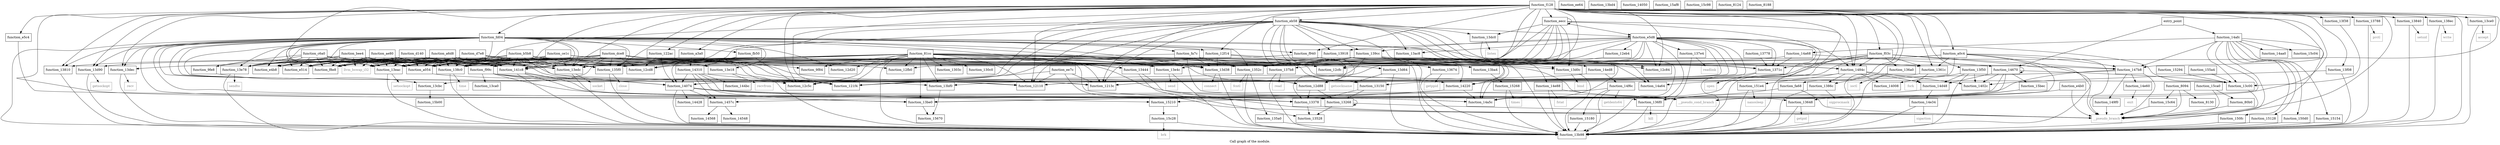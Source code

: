 digraph "Call graph of the module." {
  label="Call graph of the module.";
  node [shape=record];

  Node_function_13674 [label="{function_13674}"];
  Node_function_f8e8 [label="{function_f8e8}"];
  Node_function_f940 [label="{function_f940}"];
  Node_function_f99c [label="{function_f99c}"];
  Node_function_fa68 [label="{function_fa68}"];
  Node_function_fa7c [label="{function_fa7c}"];
  Node_function_fb50 [label="{function_fb50}"];
  Node_function_fd04 [label="{function_fd04}"];
  Node_function_12110 [label="{function_12110}"];
  Node_function_1213c [label="{function_1213c}"];
  Node_function_121f4 [label="{function_121f4}"];
  Node_function_122ac [label="{function_122ac}"];
  Node_function_12c5c [label="{function_12c5c}"];
  Node_function_12c84 [label="{function_12c84}"];
  Node_function_ce1c [label="{function_ce1c}"];
  Node_function_a6d8 [label="{function_a6d8}"];
  Node_function_d7e8 [label="{function_d7e8}"];
  Node_function_d140 [label="{function_d140}"];
  Node_function_a0c4 [label="{function_a0c4}"];
  Node_function_c6a0 [label="{function_c6a0}"];
  Node_function_9fe8 [label="{function_9fe8}"];
  Node_function_bee4 [label="{function_bee4}"];
  Node_function_a054 [label="{function_a054}"];
  Node_function_13648 [label="{function_13648}"];
  Node_function_a3a0 [label="{function_a3a0}"];
  Node_function_ae80 [label="{function_ae80}"];
  Node_function_e4b8 [label="{function_e4b8}"];
  Node_function_e514 [label="{function_e514}"];
  Node_function_e5c4 [label="{function_e5c4}"];
  Node_function_e5d8 [label="{function_e5d8}"];
  Node_function_eb58 [label="{function_eb58}"];
  Node_function_ee64 [label="{function_ee64}"];
  Node_function_ee7c [label="{function_ee7c}"];
  Node_function_eecc [label="{function_eecc}"];
  Node_function_f03c [label="{function_f03c}"];
  Node_function_f128 [label="{function_f128}"];
  Node_function_dce8 [label="{function_dce8}"];
  Node_function_e4b0 [label="{function_e4b0}"];
  Node_function_12cd8 [label="{function_12cd8}"];
  Node_function_12cfc [label="{function_12cfc}"];
  Node_function_12d20 [label="{function_12d20}"];
  Node_function_12d88 [label="{function_12d88}"];
  Node_function_12eb4 [label="{function_12eb4}"];
  Node_function_12f14 [label="{function_12f14}"];
  Node_function_12fb0 [label="{function_12fb0}"];
  Node_function_1303c [label="{function_1303c}"];
  Node_function_130c0 [label="{function_130c0}"];
  Node_function_13150 [label="{function_13150}"];
  Node_function_13268 [label="{function_13268}"];
  Node_function_13378 [label="{function_13378}"];
  Node_function_13444 [label="{function_13444}"];
  Node_function_13528 [label="{function_13528}"];
  Node_function_1352c [label="{function_1352c}"];
  Node_function_135a0 [label="{function_135a0}"];
  Node_function_135f0 [label="{function_135f0}"];
  Node_function_1361c [label="{function_1361c}"];
  Node_function_14ed8 [label="{function_14ed8}"];
  Node_function_136a0 [label="{function_136a0}"];
  Node_function_136f0 [label="{function_136f0}"];
  Node_function_1371c [label="{function_1371c}"];
  Node_function_13778 [label="{function_13778}"];
  Node_function_13788 [label="{function_13788}"];
  Node_function_137b8 [label="{function_137b8}"];
  Node_function_137e4 [label="{function_137e4}"];
  Node_function_13810 [label="{function_13810}"];
  Node_function_13840 [label="{function_13840}"];
  Node_function_1386c [label="{function_1386c}"];
  Node_function_138c0 [label="{function_138c0}"];
  Node_function_138ec [label="{function_138ec}"];
  Node_function_13918 [label="{function_13918}"];
  Node_function_139cc [label="{function_139cc}"];
  Node_function_13ac8 [label="{function_13ac8}"];
  Node_function_13b98 [label="{function_13b98}"];
  Node_function_13ba4 [label="{function_13ba4}"];
  Node_function_13bd4 [label="{function_13bd4}"];
  Node_function_13be0 [label="{function_13be0}"];
  Node_function_13bf0 [label="{function_13bf0}"];
  Node_function_13c00 [label="{function_13c00}"];
  Node_function_13ca0 [label="{function_13ca0}"];
  Node_function_13cbc [label="{function_13cbc}"];
  Node_function_13ce0 [label="{function_13ce0}"];
  Node_function_13d0c [label="{function_13d0c}"];
  Node_function_13d38 [label="{function_13d38}"];
  Node_function_13d64 [label="{function_13d64}"];
  Node_function_13d90 [label="{function_13d90}"];
  Node_function_13dc0 [label="{function_13dc0}"];
  Node_function_13dec [label="{function_13dec}"];
  Node_function_13e18 [label="{function_13e18}"];
  Node_function_13e4c [label="{function_13e4c}"];
  Node_function_13e78 [label="{function_13e78}"];
  Node_function_13eac [label="{function_13eac}"];
  Node_function_13edc [label="{function_13edc}"];
  Node_function_13f08 [label="{function_13f08}"];
  Node_function_13f38 [label="{function_13f38}"];
  Node_function_13f50 [label="{function_13f50}"];
  Node_function_14008 [label="{function_14008}"];
  Node_function_1402c [label="{function_1402c}"];
  Node_function_14050 [label="{function_14050}"];
  Node_function_14074 [label="{function_14074}"];
  Node_function_141c8 [label="{function_141c8}"];
  Node_function_14220 [label="{function_14220}"];
  Node_function_14310 [label="{function_14310}"];
  Node_function_14428 [label="{function_14428}"];
  Node_function_144bc [label="{function_144bc}"];
  Node_function_14548 [label="{function_14548}"];
  Node_function_14568 [label="{function_14568}"];
  Node_function_1457c [label="{function_1457c}"];
  Node_function_14670 [label="{function_14670}"];
  Node_function_147b8 [label="{function_147b8}"];
  Node_function_1484c [label="{function_1484c}"];
  Node_function_149f0 [label="{function_149f0}"];
  Node_function_14a5c [label="{function_14a5c}"];
  Node_function_14e88 [label="{function_14e88}"];
  Node_function_14a64 [label="{function_14a64}"];
  Node_function_14a68 [label="{function_14a68}"];
  Node_function_14aa0 [label="{function_14aa0}"];
  Node_function_14afc [label="{function_14afc}"];
  Node_function_14d48 [label="{function_14d48}"];
  Node_function_14e34 [label="{function_14e34}"];
  Node_function_14e60 [label="{function_14e60}"];
  Node_function_14f6c [label="{function_14f6c}"];
  Node_function_150d0 [label="{function_150d0}"];
  Node_function_150fc [label="{function_150fc}"];
  Node_function_15128 [label="{function_15128}"];
  Node_function_15154 [label="{function_15154}"];
  Node_function_15180 [label="{function_15180}"];
  Node_function_151e4 [label="{function_151e4}"];
  Node_function_15210 [label="{function_15210}"];
  Node_function_15268 [label="{function_15268}"];
  Node_function_15294 [label="{function_15294}"];
  Node_function_155a4 [label="{function_155a4}"];
  Node_function_15670 [label="{function_15670}"];
  Node_function_15af8 [label="{function_15af8}"];
  Node_function_15b00 [label="{function_15b00}"];
  Node_function_15bec [label="{function_15bec}"];
  Node_function_15c04 [label="{function_15c04}"];
  Node_function_15c28 [label="{function_15c28}"];
  Node_function_15c64 [label="{function_15c64}"];
  Node_function_15c98 [label="{function_15c98}"];
  Node_function_15ca0 [label="{function_15ca0}"];
  Node_fcntl [color="gray50", fontcolor="gray50", label="{fcntl}"];
  Node_close [color="gray50", fontcolor="gray50", label="{close}"];
  Node_fork [color="gray50", fontcolor="gray50", label="{fork}"];
  Node_getpid [color="gray50", fontcolor="gray50", label="{getpid}"];
  Node_getppid [color="gray50", fontcolor="gray50", label="{getppid}"];
  Node_ioctl [color="gray50", fontcolor="gray50", label="{ioctl}"];
  Node_kill [color="gray50", fontcolor="gray50", label="{kill}"];
  Node_open [color="gray50", fontcolor="gray50", label="{open}"];
  Node_prctl [color="gray50", fontcolor="gray50", label="{prctl}"];
  Node_read [color="gray50", fontcolor="gray50", label="{read}"];
  Node_readlink [color="gray50", fontcolor="gray50", label="{readlink}"];
  Node_setsid [color="gray50", fontcolor="gray50", label="{setsid}"];
  Node_sigprocmask [color="gray50", fontcolor="gray50", label="{sigprocmask}"];
  Node_time [color="gray50", fontcolor="gray50", label="{time}"];
  Node_write [color="gray50", fontcolor="gray50", label="{write}"];
  Node_accept [color="gray50", fontcolor="gray50", label="{accept}"];
  Node_bind [color="gray50", fontcolor="gray50", label="{bind}"];
  Node_connect [color="gray50", fontcolor="gray50", label="{connect}"];
  Node_getsockname [color="gray50", fontcolor="gray50", label="{getsockname}"];
  Node_getsockopt [color="gray50", fontcolor="gray50", label="{getsockopt}"];
  Node_listen [color="gray50", fontcolor="gray50", label="{listen}"];
  Node_recv [color="gray50", fontcolor="gray50", label="{recv}"];
  Node_recvfrom [color="gray50", fontcolor="gray50", label="{recvfrom}"];
  Node_send [color="gray50", fontcolor="gray50", label="{send}"];
  Node_sendto [color="gray50", fontcolor="gray50", label="{sendto}"];
  Node_setsockopt [color="gray50", fontcolor="gray50", label="{setsockopt}"];
  Node_socket [color="gray50", fontcolor="gray50", label="{socket}"];
  Node_sigaction [color="gray50", fontcolor="gray50", label="{sigaction}"];
  Node_exit [color="gray50", fontcolor="gray50", label="{exit}"];
  Node_fstat [color="gray50", fontcolor="gray50", label="{fstat}"];
  Node_getdents64 [color="gray50", fontcolor="gray50", label="{getdents64}"];
  Node_nanosleep [color="gray50", fontcolor="gray50", label="{nanosleep}"];
  Node_times [color="gray50", fontcolor="gray50", label="{times}"];
  Node_brk [color="gray50", fontcolor="gray50", label="{brk}"];
  Node_llvm_bswap_i32 [color="gray50", fontcolor="gray50", label="{llvm_bswap_i32}"];
  Node_function_b5b8 [label="{function_b5b8}"];
  Node___pseudo_branch [color="gray50", fontcolor="gray50", label="{__pseudo_branch}"];
  Node___pseudo_cond_branch [color="gray50", fontcolor="gray50", label="{__pseudo_cond_branch}"];
  Node_function_8094 [label="{function_8094}"];
  Node_function_80b0 [label="{function_80b0}"];
  Node_function_8124 [label="{function_8124}"];
  Node_function_8130 [label="{function_8130}"];
  Node_function_8188 [label="{function_8188}"];
  Node_entry_point [label="{entry_point}"];
  Node_function_81cc [label="{function_81cc}"];
  Node_function_9f84 [label="{function_9f84}"];
  Node_function_13674 -> Node_function_13b98;
  Node_function_13674 -> Node_getppid;
  Node_function_f940 -> Node_function_13674;
  Node_function_f940 -> Node_function_13648;
  Node_function_f940 -> Node_function_138c0;
  Node_function_f940 -> Node_function_13ba4;
  Node_function_f99c -> Node_function_12110;
  Node_function_f99c -> Node_function_1213c;
  Node_function_f99c -> Node_function_121f4;
  Node_function_f99c -> Node_function_12c5c;
  Node_function_f99c -> Node_function_13378;
  Node_function_f99c -> Node_function_13ca0;
  Node_function_fa68 -> Node_function_136f0;
  Node_function_fa68 -> Node___pseudo_branch;
  Node_function_fa7c -> Node_function_12cfc;
  Node_function_fa7c -> Node_function_1352c;
  Node_function_fa7c -> Node_function_13d38;
  Node_function_fa7c -> Node_function_13edc;
  Node_function_fa7c -> Node___pseudo_cond_branch;
  Node_function_fb50 -> Node_function_12c5c;
  Node_function_fb50 -> Node_function_12cd8;
  Node_function_fb50 -> Node_function_14074;
  Node_function_fb50 -> Node_function_14310;
  Node_function_fd04 -> Node_function_f8e8;
  Node_function_fd04 -> Node_function_f940;
  Node_function_fd04 -> Node_function_fa7c;
  Node_function_fd04 -> Node_function_fb50;
  Node_function_fd04 -> Node_function_12110;
  Node_function_fd04 -> Node_function_1213c;
  Node_function_fd04 -> Node_function_121f4;
  Node_function_fd04 -> Node_function_e4b8;
  Node_function_fd04 -> Node_function_e514;
  Node_function_fd04 -> Node_function_12d20;
  Node_function_fd04 -> Node_function_12f14;
  Node_function_fd04 -> Node_function_13378;
  Node_function_fd04 -> Node_function_13444;
  Node_function_fd04 -> Node_function_1352c;
  Node_function_fd04 -> Node_function_135f0;
  Node_function_fd04 -> Node_function_1361c;
  Node_function_fd04 -> Node_function_13810;
  Node_function_fd04 -> Node_function_138c0;
  Node_function_fd04 -> Node_function_13b98;
  Node_function_fd04 -> Node_function_13be0;
  Node_function_fd04 -> Node_function_13bf0;
  Node_function_fd04 -> Node_function_13d38;
  Node_function_fd04 -> Node_function_13d90;
  Node_function_fd04 -> Node_function_13dec;
  Node_function_fd04 -> Node_function_13e18;
  Node_function_fd04 -> Node_function_13e4c;
  Node_function_fd04 -> Node_function_13e78;
  Node_function_fd04 -> Node_function_13eac;
  Node_function_fd04 -> Node_function_13edc;
  Node_function_fd04 -> Node_function_141c8;
  Node_function_fd04 -> Node_function_147b8;
  Node_function_fd04 -> Node_llvm_bswap_i32;
  Node_function_122ac -> Node_function_12cd8;
  Node_function_122ac -> Node_function_14074;
  Node_function_ce1c -> Node_function_f8e8;
  Node_function_ce1c -> Node_function_f99c;
  Node_function_ce1c -> Node_function_a054;
  Node_function_ce1c -> Node_function_138c0;
  Node_function_ce1c -> Node_function_13d0c;
  Node_function_ce1c -> Node_function_13d38;
  Node_function_ce1c -> Node_function_13e4c;
  Node_function_ce1c -> Node_function_13edc;
  Node_function_ce1c -> Node_function_141c8;
  Node_function_ce1c -> Node_llvm_bswap_i32;
  Node_function_a6d8 -> Node_function_f8e8;
  Node_function_a6d8 -> Node_function_f99c;
  Node_function_a6d8 -> Node_function_a054;
  Node_function_a6d8 -> Node_function_e4b8;
  Node_function_a6d8 -> Node_function_e514;
  Node_function_a6d8 -> Node_function_12cd8;
  Node_function_a6d8 -> Node_function_135f0;
  Node_function_a6d8 -> Node_function_138c0;
  Node_function_a6d8 -> Node_function_13e78;
  Node_function_a6d8 -> Node_function_13eac;
  Node_function_a6d8 -> Node_function_13edc;
  Node_function_a6d8 -> Node_function_141c8;
  Node_function_a6d8 -> Node_llvm_bswap_i32;
  Node_function_d7e8 -> Node_function_f8e8;
  Node_function_d7e8 -> Node_function_12110;
  Node_function_d7e8 -> Node_function_121f4;
  Node_function_d7e8 -> Node_function_a054;
  Node_function_d7e8 -> Node_function_e4b8;
  Node_function_d7e8 -> Node_function_e514;
  Node_function_d7e8 -> Node_function_12cd8;
  Node_function_d7e8 -> Node_function_135f0;
  Node_function_d7e8 -> Node_function_138c0;
  Node_function_d7e8 -> Node_function_13e78;
  Node_function_d7e8 -> Node_function_13eac;
  Node_function_d7e8 -> Node_function_13edc;
  Node_function_d7e8 -> Node_function_141c8;
  Node_function_d7e8 -> Node_llvm_bswap_i32;
  Node_function_d140 -> Node_function_f8e8;
  Node_function_d140 -> Node_function_f99c;
  Node_function_d140 -> Node_function_a054;
  Node_function_d140 -> Node_function_e4b8;
  Node_function_d140 -> Node_function_e514;
  Node_function_d140 -> Node_function_135f0;
  Node_function_d140 -> Node_function_138c0;
  Node_function_d140 -> Node_function_13e78;
  Node_function_d140 -> Node_function_13eac;
  Node_function_d140 -> Node_function_13edc;
  Node_function_d140 -> Node_function_141c8;
  Node_function_d140 -> Node_llvm_bswap_i32;
  Node_function_a0c4 -> Node_function_12cd8;
  Node_function_a0c4 -> Node_function_1361c;
  Node_function_a0c4 -> Node_function_13b98;
  Node_function_a0c4 -> Node_function_141c8;
  Node_function_a0c4 -> Node_function_14220;
  Node_function_a0c4 -> Node_function_147b8;
  Node_function_a0c4 -> Node___pseudo_branch;
  Node_function_a0c4 -> Node___pseudo_cond_branch;
  Node_function_c6a0 -> Node_function_f8e8;
  Node_function_c6a0 -> Node_function_9fe8;
  Node_function_c6a0 -> Node_function_a054;
  Node_function_c6a0 -> Node_function_e4b8;
  Node_function_c6a0 -> Node_function_e514;
  Node_function_c6a0 -> Node_function_135f0;
  Node_function_c6a0 -> Node_function_138c0;
  Node_function_c6a0 -> Node_function_13e78;
  Node_function_c6a0 -> Node_function_13eac;
  Node_function_c6a0 -> Node_function_13edc;
  Node_function_c6a0 -> Node_function_141c8;
  Node_function_c6a0 -> Node_llvm_bswap_i32;
  Node_function_9fe8 -> Node_function_13cbc;
  Node_function_bee4 -> Node_function_f8e8;
  Node_function_bee4 -> Node_function_f99c;
  Node_function_bee4 -> Node_function_9fe8;
  Node_function_bee4 -> Node_function_a054;
  Node_function_bee4 -> Node_function_e4b8;
  Node_function_bee4 -> Node_function_e514;
  Node_function_bee4 -> Node_function_135f0;
  Node_function_bee4 -> Node_function_138c0;
  Node_function_bee4 -> Node_function_13e78;
  Node_function_bee4 -> Node_function_13eac;
  Node_function_bee4 -> Node_function_13edc;
  Node_function_bee4 -> Node_function_141c8;
  Node_function_bee4 -> Node_llvm_bswap_i32;
  Node_function_a054 -> Node_function_12d88;
  Node_function_13648 -> Node_function_13b98;
  Node_function_13648 -> Node_getpid;
  Node_function_a3a0 -> Node_function_141c8;
  Node_function_a3a0 -> Node_function_14310;
  Node_function_ae80 -> Node_function_f8e8;
  Node_function_ae80 -> Node_function_f99c;
  Node_function_ae80 -> Node_function_a054;
  Node_function_ae80 -> Node_function_e4b8;
  Node_function_ae80 -> Node_function_e514;
  Node_function_ae80 -> Node_function_135f0;
  Node_function_ae80 -> Node_function_138c0;
  Node_function_ae80 -> Node_function_13e78;
  Node_function_ae80 -> Node_function_13eac;
  Node_function_ae80 -> Node_function_13edc;
  Node_function_ae80 -> Node_function_141c8;
  Node_function_ae80 -> Node_llvm_bswap_i32;
  Node_function_e5c4 -> Node_function_136f0;
  Node_function_e5d8 -> Node_function_12110;
  Node_function_e5d8 -> Node_function_1213c;
  Node_function_e5d8 -> Node_function_121f4;
  Node_function_e5d8 -> Node_function_12c5c;
  Node_function_e5d8 -> Node_function_12c84;
  Node_function_e5d8 -> Node_function_12cfc;
  Node_function_e5d8 -> Node_function_12d88;
  Node_function_e5d8 -> Node_function_12eb4;
  Node_function_e5d8 -> Node_function_12fb0;
  Node_function_e5d8 -> Node_function_13150;
  Node_function_e5d8 -> Node_function_135f0;
  Node_function_e5d8 -> Node_function_136f0;
  Node_function_e5d8 -> Node_function_1371c;
  Node_function_e5d8 -> Node_function_137e4;
  Node_function_e5d8 -> Node_function_13918;
  Node_function_e5d8 -> Node_function_139cc;
  Node_function_e5d8 -> Node_function_13ac8;
  Node_function_e5d8 -> Node_function_13c00;
  Node_function_e5d8 -> Node_function_1484c;
  Node_function_eb58 -> Node_function_12110;
  Node_function_eb58 -> Node_function_1213c;
  Node_function_eb58 -> Node_function_121f4;
  Node_function_eb58 -> Node_function_12c5c;
  Node_function_eb58 -> Node_function_12c84;
  Node_function_eb58 -> Node_function_e5d8;
  Node_function_eb58 -> Node_function_12cfc;
  Node_function_eb58 -> Node_function_12d88;
  Node_function_eb58 -> Node_function_13378;
  Node_function_eb58 -> Node_function_135f0;
  Node_function_eb58 -> Node_function_1361c;
  Node_function_eb58 -> Node_function_1371c;
  Node_function_eb58 -> Node_function_137b8;
  Node_function_eb58 -> Node_function_138c0;
  Node_function_eb58 -> Node_function_13918;
  Node_function_eb58 -> Node_function_139cc;
  Node_function_eb58 -> Node_function_13ac8;
  Node_function_eb58 -> Node_function_13d0c;
  Node_function_eb58 -> Node_function_13dc0;
  Node_function_eb58 -> Node_function_13edc;
  Node_function_eb58 -> Node_function_14074;
  Node_function_eb58 -> Node_function_1484c;
  Node_function_ee7c -> Node_function_12110;
  Node_function_ee7c -> Node_function_1213c;
  Node_function_ee7c -> Node_function_121f4;
  Node_function_ee7c -> Node___pseudo_branch;
  Node_function_eecc -> Node_function_e5d8;
  Node_function_eecc -> Node_function_eecc;
  Node_function_eecc -> Node_function_1352c;
  Node_function_eecc -> Node_function_135f0;
  Node_function_eecc -> Node_function_13b98;
  Node_function_eecc -> Node_function_13d0c;
  Node_function_eecc -> Node_function_13d38;
  Node_function_eecc -> Node_function_13dc0;
  Node_function_eecc -> Node_function_13eac;
  Node_function_eecc -> Node_function_13edc;
  Node_function_eecc -> Node_function_1484c;
  Node_function_f03c -> Node_function_12110;
  Node_function_f03c -> Node_function_1213c;
  Node_function_f03c -> Node_function_121f4;
  Node_function_f03c -> Node_function_1361c;
  Node_function_f03c -> Node_function_136a0;
  Node_function_f03c -> Node_function_1371c;
  Node_function_f03c -> Node_function_147b8;
  Node_function_f03c -> Node_function_1484c;
  Node_function_f03c -> Node___pseudo_branch;
  Node_function_f128 -> Node_function_f8e8;
  Node_function_f128 -> Node_function_f940;
  Node_function_f128 -> Node_function_f99c;
  Node_function_f128 -> Node_function_fa68;
  Node_function_f128 -> Node_function_fd04;
  Node_function_f128 -> Node_function_12110;
  Node_function_f128 -> Node_function_1213c;
  Node_function_f128 -> Node_function_121f4;
  Node_function_f128 -> Node_function_122ac;
  Node_function_f128 -> Node_function_12c5c;
  Node_function_f128 -> Node_function_12c84;
  Node_function_f128 -> Node_function_a0c4;
  Node_function_f128 -> Node_function_a3a0;
  Node_function_f128 -> Node_function_e5c4;
  Node_function_f128 -> Node_function_eb58;
  Node_function_f128 -> Node_function_eecc;
  Node_function_f128 -> Node_function_f03c;
  Node_function_f128 -> Node_function_12cfc;
  Node_function_f128 -> Node_function_12f14;
  Node_function_f128 -> Node_function_13378;
  Node_function_f128 -> Node_function_13444;
  Node_function_f128 -> Node_function_1352c;
  Node_function_f128 -> Node_function_135f0;
  Node_function_f128 -> Node_function_1361c;
  Node_function_f128 -> Node_function_136f0;
  Node_function_f128 -> Node_function_13788;
  Node_function_f128 -> Node_function_13810;
  Node_function_f128 -> Node_function_13840;
  Node_function_f128 -> Node_function_1386c;
  Node_function_f128 -> Node_function_138ec;
  Node_function_f128 -> Node_function_13b98;
  Node_function_f128 -> Node_function_13ce0;
  Node_function_f128 -> Node_function_13d38;
  Node_function_f128 -> Node_function_13d90;
  Node_function_f128 -> Node_function_13dec;
  Node_function_f128 -> Node_function_13e4c;
  Node_function_f128 -> Node_function_13edc;
  Node_function_f128 -> Node_function_13f08;
  Node_function_f128 -> Node_function_13f38;
  Node_function_f128 -> Node_function_13f50;
  Node_function_f128 -> Node_function_147b8;
  Node_function_f128 -> Node_function_1484c;
  Node_function_f128 -> Node___pseudo_branch;
  Node_function_f128 -> Node___pseudo_cond_branch;
  Node_function_dce8 -> Node_function_f8e8;
  Node_function_dce8 -> Node_function_f99c;
  Node_function_dce8 -> Node_function_12110;
  Node_function_dce8 -> Node_function_1213c;
  Node_function_dce8 -> Node_function_121f4;
  Node_function_dce8 -> Node_function_12c5c;
  Node_function_dce8 -> Node_function_a054;
  Node_function_dce8 -> Node_function_e4b8;
  Node_function_dce8 -> Node_function_e514;
  Node_function_dce8 -> Node_function_12cd8;
  Node_function_dce8 -> Node_function_12fb0;
  Node_function_dce8 -> Node_function_135f0;
  Node_function_dce8 -> Node_function_1371c;
  Node_function_dce8 -> Node_function_137b8;
  Node_function_dce8 -> Node_function_138c0;
  Node_function_dce8 -> Node_function_13cbc;
  Node_function_dce8 -> Node_function_13e78;
  Node_function_dce8 -> Node_function_13eac;
  Node_function_dce8 -> Node_function_13edc;
  Node_function_dce8 -> Node_function_141c8;
  Node_function_dce8 -> Node_function_9f84;
  Node_function_e4b0 -> Node___pseudo_branch;
  Node_function_e4b0 -> Node___pseudo_cond_branch;
  Node_function_12d88 -> Node_function_13268;
  Node_function_12d88 -> Node_function_13378;
  Node_function_12eb4 -> Node_function_137b8;
  Node_function_12f14 -> Node_function_135f0;
  Node_function_12f14 -> Node_function_13b98;
  Node_function_12f14 -> Node_function_13d38;
  Node_function_12f14 -> Node_function_13d64;
  Node_function_12f14 -> Node_function_13edc;
  Node_function_13150 -> Node_function_13268;
  Node_function_13150 -> Node_function_13378;
  Node_function_13268 -> Node_function_13268;
  Node_function_13268 -> Node_function_13528;
  Node_function_13268 -> Node___pseudo_branch;
  Node_function_13378 -> Node_function_13528;
  Node_function_13378 -> Node___pseudo_branch;
  Node_function_13444 -> Node_function_13528;
  Node_function_13444 -> Node___pseudo_branch;
  Node_function_1352c -> Node_function_135a0;
  Node_function_1352c -> Node_function_13b98;
  Node_function_1352c -> Node_fcntl;
  Node_function_135a0 -> Node_function_13b98;
  Node_function_135f0 -> Node_function_13b98;
  Node_function_135f0 -> Node_close;
  Node_function_1361c -> Node_function_13b98;
  Node_function_1361c -> Node_fork;
  Node_function_14ed8 -> Node_function_13bf0;
  Node_function_14ed8 -> Node_function_14f6c;
  Node_function_136a0 -> Node_function_13b98;
  Node_function_136a0 -> Node_ioctl;
  Node_function_136f0 -> Node_function_13b98;
  Node_function_136f0 -> Node_kill;
  Node_function_1371c -> Node_function_13b98;
  Node_function_1371c -> Node_open;
  Node_function_13778 -> Node_function_1371c;
  Node_function_13788 -> Node_function_13b98;
  Node_function_13788 -> Node_prctl;
  Node_function_137b8 -> Node_function_13b98;
  Node_function_137b8 -> Node_read;
  Node_function_137e4 -> Node_function_13b98;
  Node_function_137e4 -> Node_readlink;
  Node_function_13810 -> Node_function_13b98;
  Node_function_13840 -> Node_function_13b98;
  Node_function_13840 -> Node_setsid;
  Node_function_1386c -> Node_function_13b98;
  Node_function_1386c -> Node_sigprocmask;
  Node_function_138c0 -> Node_function_13b98;
  Node_function_138c0 -> Node_time;
  Node_function_138ec -> Node_function_13b98;
  Node_function_138ec -> Node_write;
  Node_function_13918 -> Node_function_135f0;
  Node_function_13918 -> Node_function_13b98;
  Node_function_13918 -> Node_function_14220;
  Node_function_13918 -> Node_function_14a5c;
  Node_function_13918 -> Node_function_14a64;
  Node_function_139cc -> Node_function_1352c;
  Node_function_139cc -> Node_function_135f0;
  Node_function_139cc -> Node_function_1371c;
  Node_function_139cc -> Node_function_13b98;
  Node_function_139cc -> Node_function_14074;
  Node_function_139cc -> Node_function_141c8;
  Node_function_139cc -> Node_function_14220;
  Node_function_139cc -> Node_function_14a5c;
  Node_function_139cc -> Node_function_14e88;
  Node_function_13ac8 -> Node_function_14ed8;
  Node_function_13ac8 -> Node_function_14a5c;
  Node_function_13ac8 -> Node_function_14a64;
  Node_function_13ba4 -> Node_function_15268;
  Node_function_13be0 -> Node_function_15670;
  Node_function_13bf0 -> Node_function_15670;
  Node_function_13c00 -> Node___pseudo_branch;
  Node_function_13cbc -> Node_function_15b00;
  Node_function_13ce0 -> Node_function_13b98;
  Node_function_13ce0 -> Node_accept;
  Node_function_13d0c -> Node_function_13b98;
  Node_function_13d0c -> Node_bind;
  Node_function_13d38 -> Node_function_13b98;
  Node_function_13d38 -> Node_connect;
  Node_function_13d64 -> Node_function_13b98;
  Node_function_13d64 -> Node_getsockname;
  Node_function_13d90 -> Node_function_13b98;
  Node_function_13d90 -> Node_getsockopt;
  Node_function_13dc0 -> Node_function_13b98;
  Node_function_13dc0 -> Node_listen;
  Node_function_13dec -> Node_function_13b98;
  Node_function_13dec -> Node_recv;
  Node_function_13e18 -> Node_function_13b98;
  Node_function_13e18 -> Node_recvfrom;
  Node_function_13e4c -> Node_function_13b98;
  Node_function_13e4c -> Node_send;
  Node_function_13e78 -> Node_function_13b98;
  Node_function_13e78 -> Node_sendto;
  Node_function_13eac -> Node_function_13b98;
  Node_function_13eac -> Node_setsockopt;
  Node_function_13edc -> Node_function_13b98;
  Node_function_13edc -> Node_socket;
  Node_function_13f08 -> Node_function_13b98;
  Node_function_13f08 -> Node_function_1402c;
  Node_function_13f38 -> Node_function_13c00;
  Node_function_13f50 -> Node_function_13b98;
  Node_function_13f50 -> Node_function_14008;
  Node_function_13f50 -> Node_function_1402c;
  Node_function_13f50 -> Node_function_14d48;
  Node_function_14074 -> Node_function_13b98;
  Node_function_14074 -> Node_function_14428;
  Node_function_14074 -> Node_function_1457c;
  Node_function_14074 -> Node_function_14a5c;
  Node_function_14074 -> Node_function_15210;
  Node_function_14074 -> Node___pseudo_cond_branch;
  Node_function_141c8 -> Node_function_13268;
  Node_function_141c8 -> Node_function_13b98;
  Node_function_141c8 -> Node_function_14074;
  Node_function_141c8 -> Node___pseudo_cond_branch;
  Node_function_14220 -> Node_function_1457c;
  Node_function_14220 -> Node_function_14a5c;
  Node_function_14220 -> Node_function_15210;
  Node_function_14310 -> Node_function_13be0;
  Node_function_14310 -> Node_function_14074;
  Node_function_14310 -> Node_function_14220;
  Node_function_14310 -> Node_function_144bc;
  Node_function_14310 -> Node_function_1457c;
  Node_function_14310 -> Node_function_14a5c;
  Node_function_1457c -> Node_function_14548;
  Node_function_1457c -> Node_function_14568;
  Node_function_14670 -> Node_function_13c00;
  Node_function_14670 -> Node_function_1402c;
  Node_function_14670 -> Node_function_14670;
  Node_function_14670 -> Node_function_14a5c;
  Node_function_14670 -> Node_function_14d48;
  Node_function_14670 -> Node_function_15bec;
  Node_function_14670 -> Node___pseudo_cond_branch;
  Node_function_147b8 -> Node_function_149f0;
  Node_function_147b8 -> Node_function_14a5c;
  Node_function_147b8 -> Node_function_14a64;
  Node_function_147b8 -> Node_function_14e60;
  Node_function_147b8 -> Node___pseudo_branch;
  Node_function_1484c -> Node_function_1386c;
  Node_function_1484c -> Node_function_13b98;
  Node_function_1484c -> Node_function_14008;
  Node_function_1484c -> Node_function_1402c;
  Node_function_1484c -> Node_function_14d48;
  Node_function_1484c -> Node_function_151e4;
  Node_function_149f0 -> Node___pseudo_branch;
  Node_function_14e88 -> Node_function_13b98;
  Node_function_14e88 -> Node_fstat;
  Node_function_14e88 -> Node___pseudo_cond_branch;
  Node_function_14a68 -> Node_function_1352c;
  Node_function_14a68 -> Node_function_1371c;
  Node_function_14a68 -> Node_function_14670;
  Node_function_14afc -> Node_function_13b98;
  Node_function_14afc -> Node_function_13c00;
  Node_function_14afc -> Node_function_147b8;
  Node_function_14afc -> Node_function_14a68;
  Node_function_14afc -> Node_function_14aa0;
  Node_function_14afc -> Node_function_150d0;
  Node_function_14afc -> Node_function_150fc;
  Node_function_14afc -> Node_function_15128;
  Node_function_14afc -> Node_function_15154;
  Node_function_14afc -> Node_function_15c04;
  Node_function_14afc -> Node___pseudo_branch;
  Node_function_14afc -> Node___pseudo_cond_branch;
  Node_function_14d48 -> Node_function_13be0;
  Node_function_14d48 -> Node_function_14e34;
  Node_function_14e34 -> Node_function_13b98;
  Node_function_14e34 -> Node_sigaction;
  Node_function_14e60 -> Node_exit;
  Node_function_14f6c -> Node_function_13b98;
  Node_function_14f6c -> Node_function_13be0;
  Node_function_14f6c -> Node_function_15180;
  Node_function_14f6c -> Node_getdents64;
  Node_function_150d0 -> Node_function_13b98;
  Node_function_150fc -> Node_function_13b98;
  Node_function_15128 -> Node_function_13b98;
  Node_function_15154 -> Node_function_13b98;
  Node_function_15180 -> Node_function_13b98;
  Node_function_151e4 -> Node_function_13b98;
  Node_function_151e4 -> Node_nanosleep;
  Node_function_15210 -> Node_function_15c28;
  Node_function_15268 -> Node_function_13b98;
  Node_function_15268 -> Node_times;
  Node_function_15294 -> Node_function_13c00;
  Node_function_155a4 -> Node_function_13c00;
  Node_function_15bec -> Node_function_13648;
  Node_function_15bec -> Node_function_136f0;
  Node_function_15c28 -> Node_function_13b98;
  Node_function_15c28 -> Node_brk;
  Node_function_15c64 -> Node___pseudo_branch;
  Node_function_15ca0 -> Node___pseudo_branch;
  Node_function_15ca0 -> Node_function_80b0;
  Node_function_b5b8 -> Node_function_f8e8;
  Node_function_b5b8 -> Node_function_f99c;
  Node_function_b5b8 -> Node_function_a054;
  Node_function_b5b8 -> Node_function_e4b8;
  Node_function_b5b8 -> Node_function_e514;
  Node_function_b5b8 -> Node_function_1352c;
  Node_function_b5b8 -> Node_function_135f0;
  Node_function_b5b8 -> Node_function_138c0;
  Node_function_b5b8 -> Node_function_13d38;
  Node_function_b5b8 -> Node_function_13e18;
  Node_function_b5b8 -> Node_function_13e78;
  Node_function_b5b8 -> Node_function_13eac;
  Node_function_b5b8 -> Node_function_13edc;
  Node_function_b5b8 -> Node_function_14074;
  Node_function_b5b8 -> Node_function_141c8;
  Node_function_b5b8 -> Node_llvm_bswap_i32;
  Node_function_8094 -> Node_function_15c64;
  Node_function_8094 -> Node___pseudo_branch;
  Node_function_8094 -> Node_function_8130;
  Node_function_80b0 -> Node___pseudo_branch;
  Node_entry_point -> Node_function_14670;
  Node_entry_point -> Node_function_14afc;
  Node_function_81cc -> Node_function_f8e8;
  Node_function_81cc -> Node_function_12110;
  Node_function_81cc -> Node_function_1213c;
  Node_function_81cc -> Node_function_121f4;
  Node_function_81cc -> Node_function_12c5c;
  Node_function_81cc -> Node_function_12c84;
  Node_function_81cc -> Node_function_a054;
  Node_function_81cc -> Node_function_12cfc;
  Node_function_81cc -> Node_function_12d20;
  Node_function_81cc -> Node_function_12d88;
  Node_function_81cc -> Node_function_12fb0;
  Node_function_81cc -> Node_function_1303c;
  Node_function_81cc -> Node_function_130c0;
  Node_function_81cc -> Node_function_13150;
  Node_function_81cc -> Node_function_13378;
  Node_function_81cc -> Node_function_13444;
  Node_function_81cc -> Node_function_1352c;
  Node_function_81cc -> Node_function_135f0;
  Node_function_81cc -> Node_function_13810;
  Node_function_81cc -> Node_function_138c0;
  Node_function_81cc -> Node_function_13b98;
  Node_function_81cc -> Node_function_13be0;
  Node_function_81cc -> Node_function_13bf0;
  Node_function_81cc -> Node_function_13c00;
  Node_function_81cc -> Node_function_13d38;
  Node_function_81cc -> Node_function_13d90;
  Node_function_81cc -> Node_function_13dec;
  Node_function_81cc -> Node_function_13e4c;
  Node_function_81cc -> Node_function_13eac;
  Node_function_81cc -> Node_function_13edc;
  Node_function_81cc -> Node_function_141c8;
  Node_function_81cc -> Node_function_1484c;
  Node_function_81cc -> Node_llvm_bswap_i32;
  Node_function_81cc -> Node___pseudo_cond_branch;
  Node_function_81cc -> Node_function_9f84;
}
